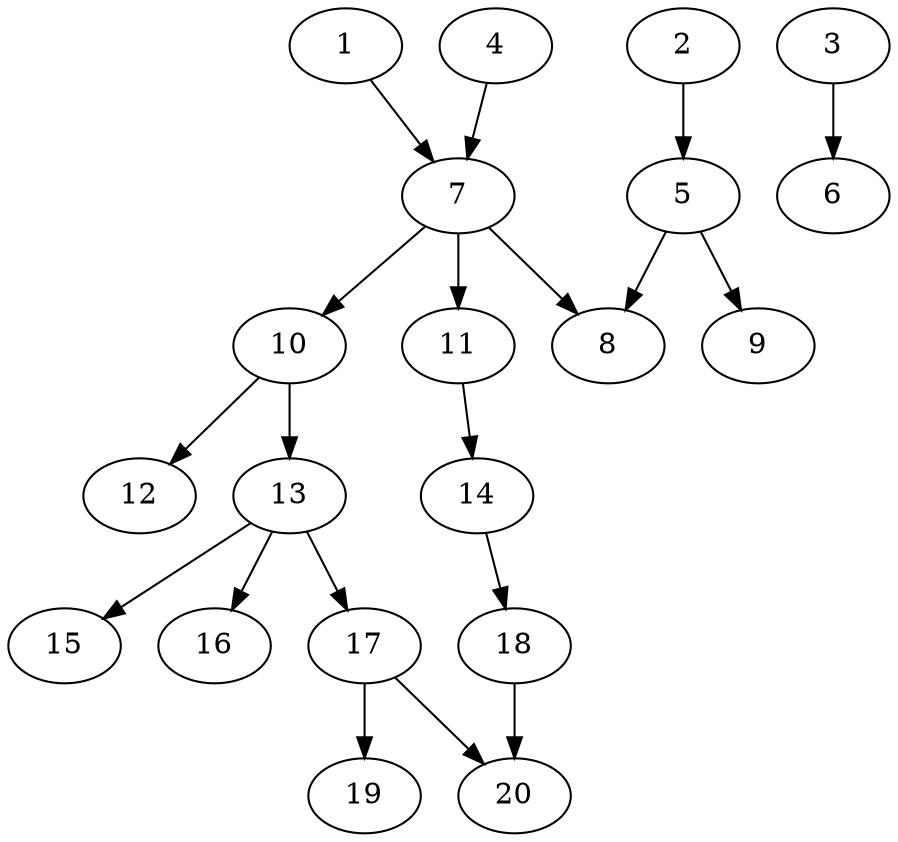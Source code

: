 // DAG automatically generated by daggen at Thu Oct  3 13:58:42 2019
// ./daggen --dot -n 20 --ccr 0.4 --fat 0.5 --regular 0.7 --density 0.5 --mindata 5242880 --maxdata 52428800 
digraph G {
  1 [size="104435200", alpha="0.12", expect_size="41774080"] 
  1 -> 7 [size ="41774080"]
  2 [size="114316800", alpha="0.07", expect_size="45726720"] 
  2 -> 5 [size ="45726720"]
  3 [size="25088000", alpha="0.15", expect_size="10035200"] 
  3 -> 6 [size ="10035200"]
  4 [size="17067520", alpha="0.01", expect_size="6827008"] 
  4 -> 7 [size ="6827008"]
  5 [size="110727680", alpha="0.02", expect_size="44291072"] 
  5 -> 8 [size ="44291072"]
  5 -> 9 [size ="44291072"]
  6 [size="51804160", alpha="0.08", expect_size="20721664"] 
  7 [size="125777920", alpha="0.08", expect_size="50311168"] 
  7 -> 8 [size ="50311168"]
  7 -> 10 [size ="50311168"]
  7 -> 11 [size ="50311168"]
  8 [size="73274880", alpha="0.14", expect_size="29309952"] 
  9 [size="99417600", alpha="0.02", expect_size="39767040"] 
  10 [size="81794560", alpha="0.18", expect_size="32717824"] 
  10 -> 12 [size ="32717824"]
  10 -> 13 [size ="32717824"]
  11 [size="62906880", alpha="0.10", expect_size="25162752"] 
  11 -> 14 [size ="25162752"]
  12 [size="16320000", alpha="0.18", expect_size="6528000"] 
  13 [size="57702400", alpha="0.11", expect_size="23080960"] 
  13 -> 15 [size ="23080960"]
  13 -> 16 [size ="23080960"]
  13 -> 17 [size ="23080960"]
  14 [size="30538240", alpha="0.00", expect_size="12215296"] 
  14 -> 18 [size ="12215296"]
  15 [size="39080960", alpha="0.18", expect_size="15632384"] 
  16 [size="50892800", alpha="0.13", expect_size="20357120"] 
  17 [size="100774400", alpha="0.18", expect_size="40309760"] 
  17 -> 19 [size ="40309760"]
  17 -> 20 [size ="40309760"]
  18 [size="31751680", alpha="0.20", expect_size="12700672"] 
  18 -> 20 [size ="12700672"]
  19 [size="113282560", alpha="0.12", expect_size="45313024"] 
  20 [size="124172800", alpha="0.14", expect_size="49669120"] 
}
